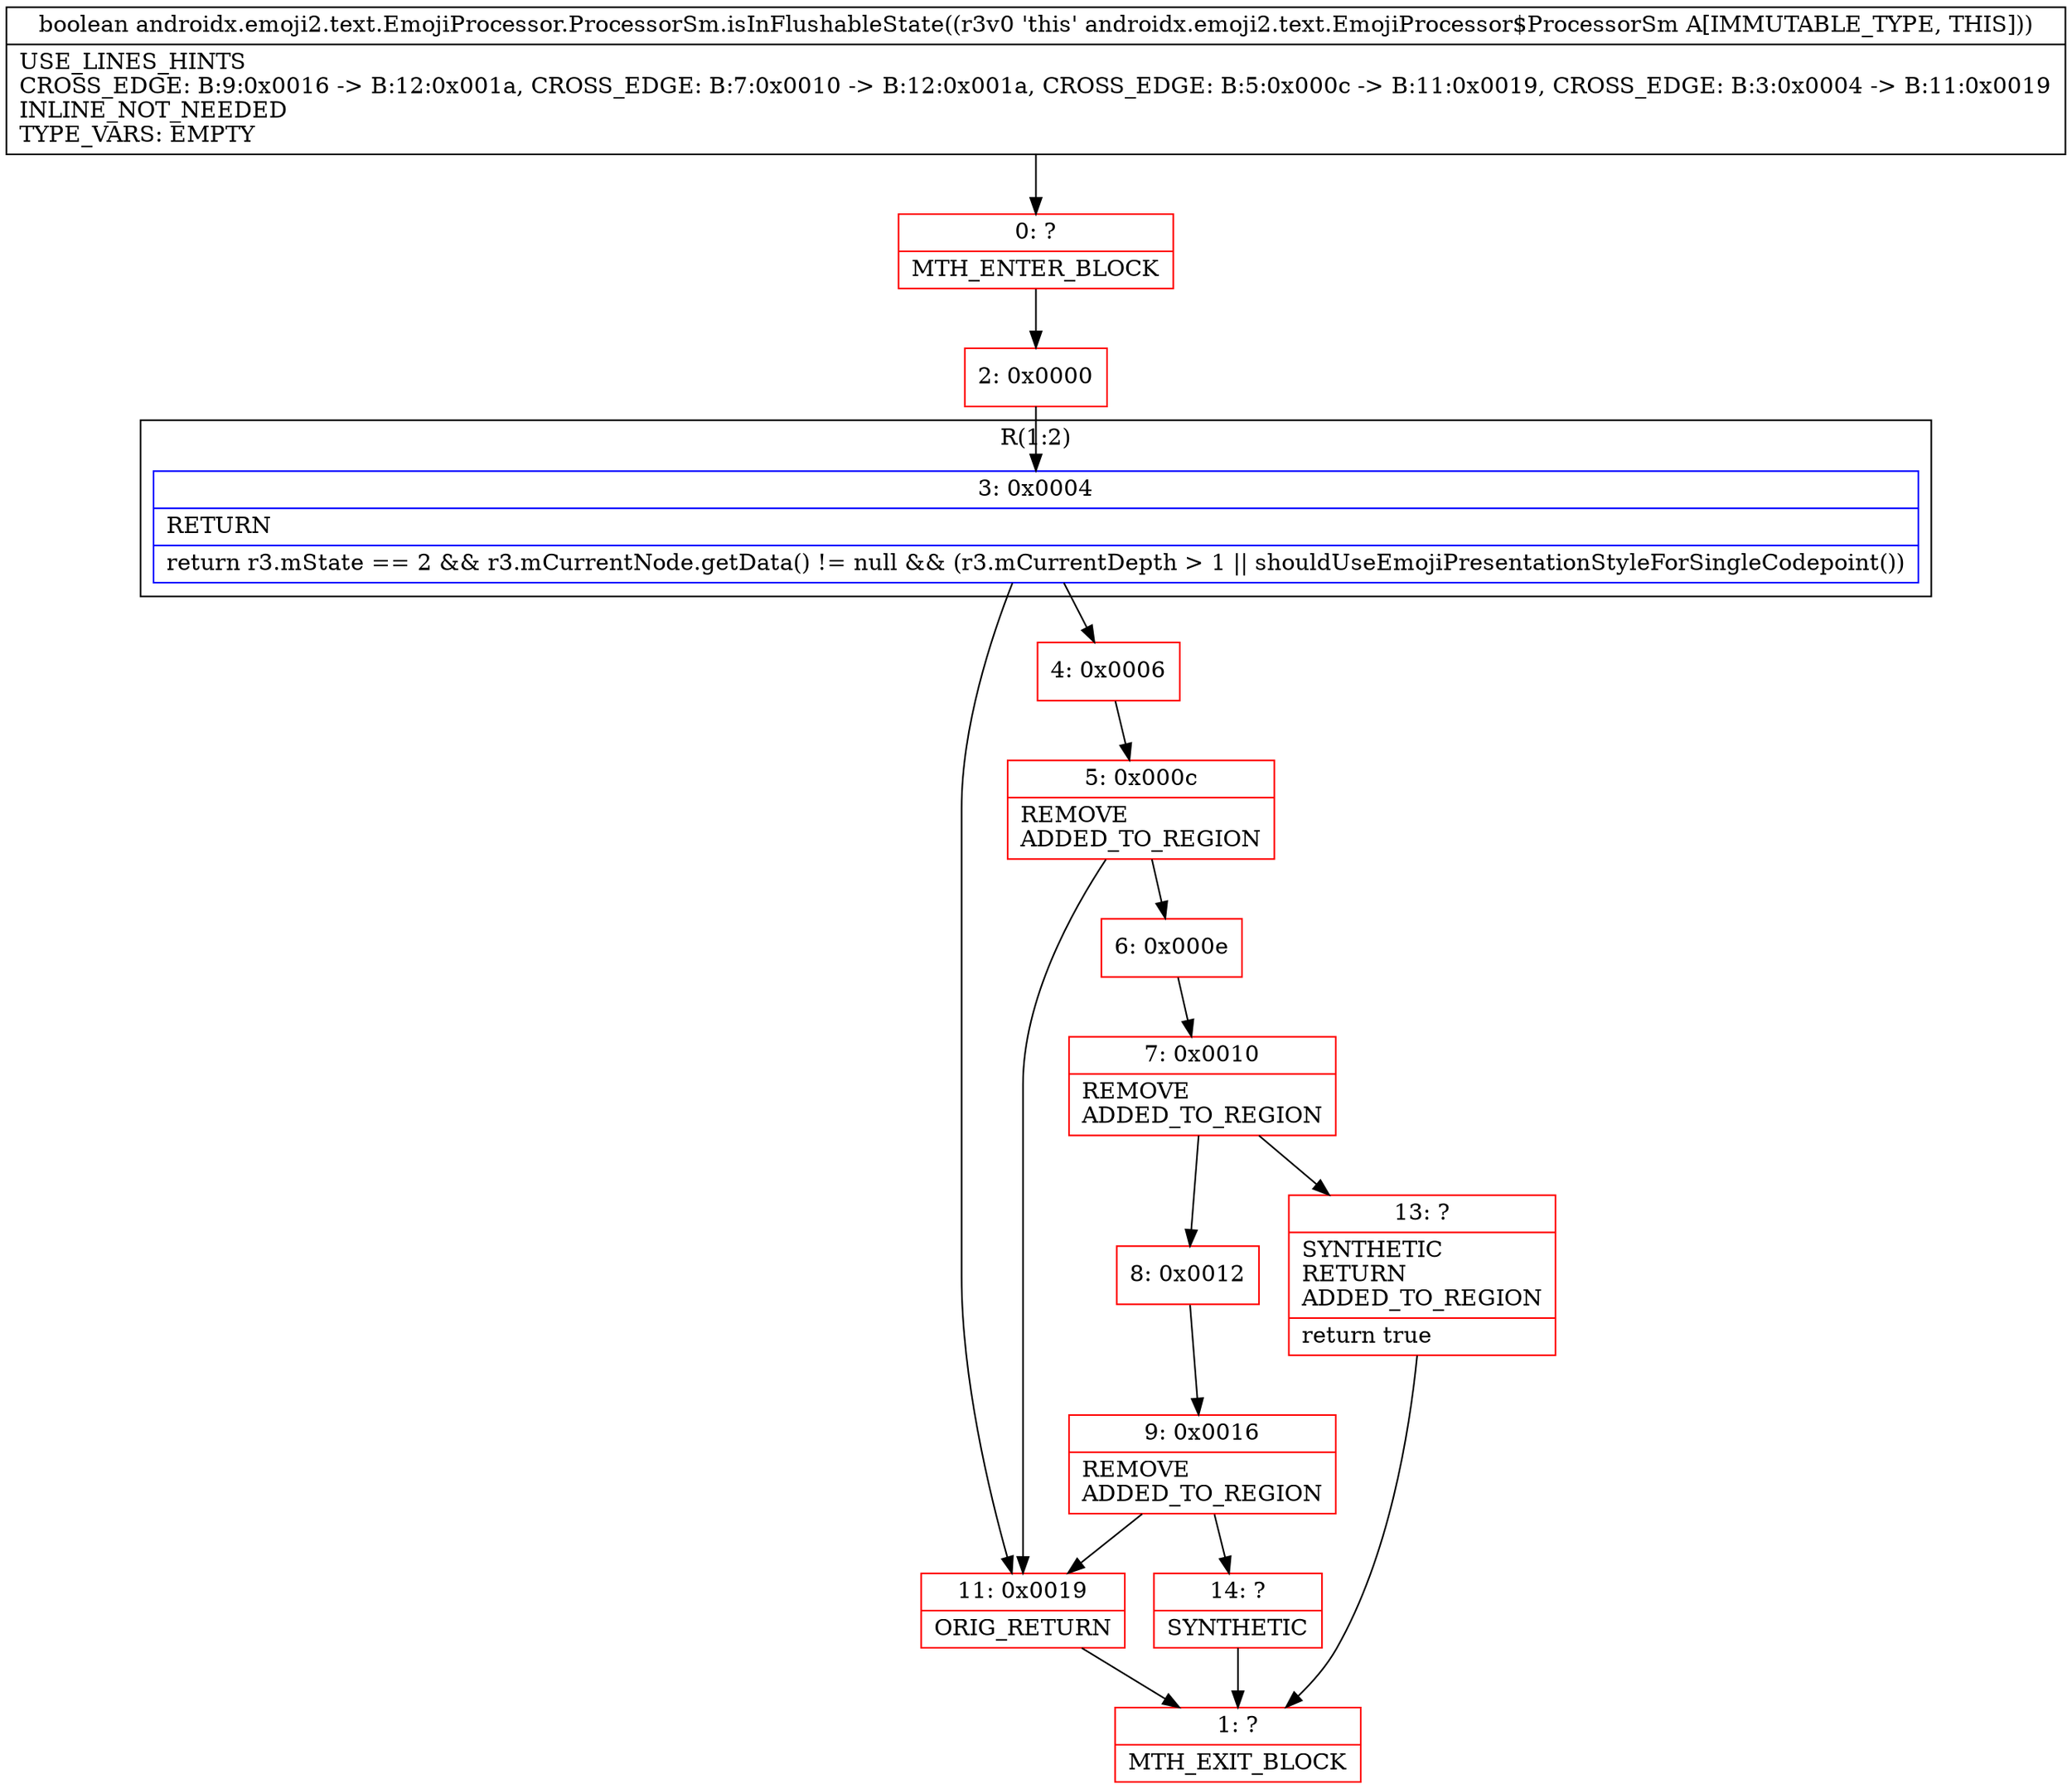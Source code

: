 digraph "CFG forandroidx.emoji2.text.EmojiProcessor.ProcessorSm.isInFlushableState()Z" {
subgraph cluster_Region_1984980177 {
label = "R(1:2)";
node [shape=record,color=blue];
Node_3 [shape=record,label="{3\:\ 0x0004|RETURN\l|return r3.mState == 2 && r3.mCurrentNode.getData() != null && (r3.mCurrentDepth \> 1 \|\| shouldUseEmojiPresentationStyleForSingleCodepoint())\l}"];
}
Node_0 [shape=record,color=red,label="{0\:\ ?|MTH_ENTER_BLOCK\l}"];
Node_2 [shape=record,color=red,label="{2\:\ 0x0000}"];
Node_4 [shape=record,color=red,label="{4\:\ 0x0006}"];
Node_5 [shape=record,color=red,label="{5\:\ 0x000c|REMOVE\lADDED_TO_REGION\l}"];
Node_6 [shape=record,color=red,label="{6\:\ 0x000e}"];
Node_7 [shape=record,color=red,label="{7\:\ 0x0010|REMOVE\lADDED_TO_REGION\l}"];
Node_8 [shape=record,color=red,label="{8\:\ 0x0012}"];
Node_9 [shape=record,color=red,label="{9\:\ 0x0016|REMOVE\lADDED_TO_REGION\l}"];
Node_14 [shape=record,color=red,label="{14\:\ ?|SYNTHETIC\l}"];
Node_1 [shape=record,color=red,label="{1\:\ ?|MTH_EXIT_BLOCK\l}"];
Node_13 [shape=record,color=red,label="{13\:\ ?|SYNTHETIC\lRETURN\lADDED_TO_REGION\l|return true\l}"];
Node_11 [shape=record,color=red,label="{11\:\ 0x0019|ORIG_RETURN\l}"];
MethodNode[shape=record,label="{boolean androidx.emoji2.text.EmojiProcessor.ProcessorSm.isInFlushableState((r3v0 'this' androidx.emoji2.text.EmojiProcessor$ProcessorSm A[IMMUTABLE_TYPE, THIS]))  | USE_LINES_HINTS\lCROSS_EDGE: B:9:0x0016 \-\> B:12:0x001a, CROSS_EDGE: B:7:0x0010 \-\> B:12:0x001a, CROSS_EDGE: B:5:0x000c \-\> B:11:0x0019, CROSS_EDGE: B:3:0x0004 \-\> B:11:0x0019\lINLINE_NOT_NEEDED\lTYPE_VARS: EMPTY\l}"];
MethodNode -> Node_0;Node_3 -> Node_4;
Node_3 -> Node_11;
Node_0 -> Node_2;
Node_2 -> Node_3;
Node_4 -> Node_5;
Node_5 -> Node_6;
Node_5 -> Node_11;
Node_6 -> Node_7;
Node_7 -> Node_8;
Node_7 -> Node_13;
Node_8 -> Node_9;
Node_9 -> Node_11;
Node_9 -> Node_14;
Node_14 -> Node_1;
Node_13 -> Node_1;
Node_11 -> Node_1;
}

